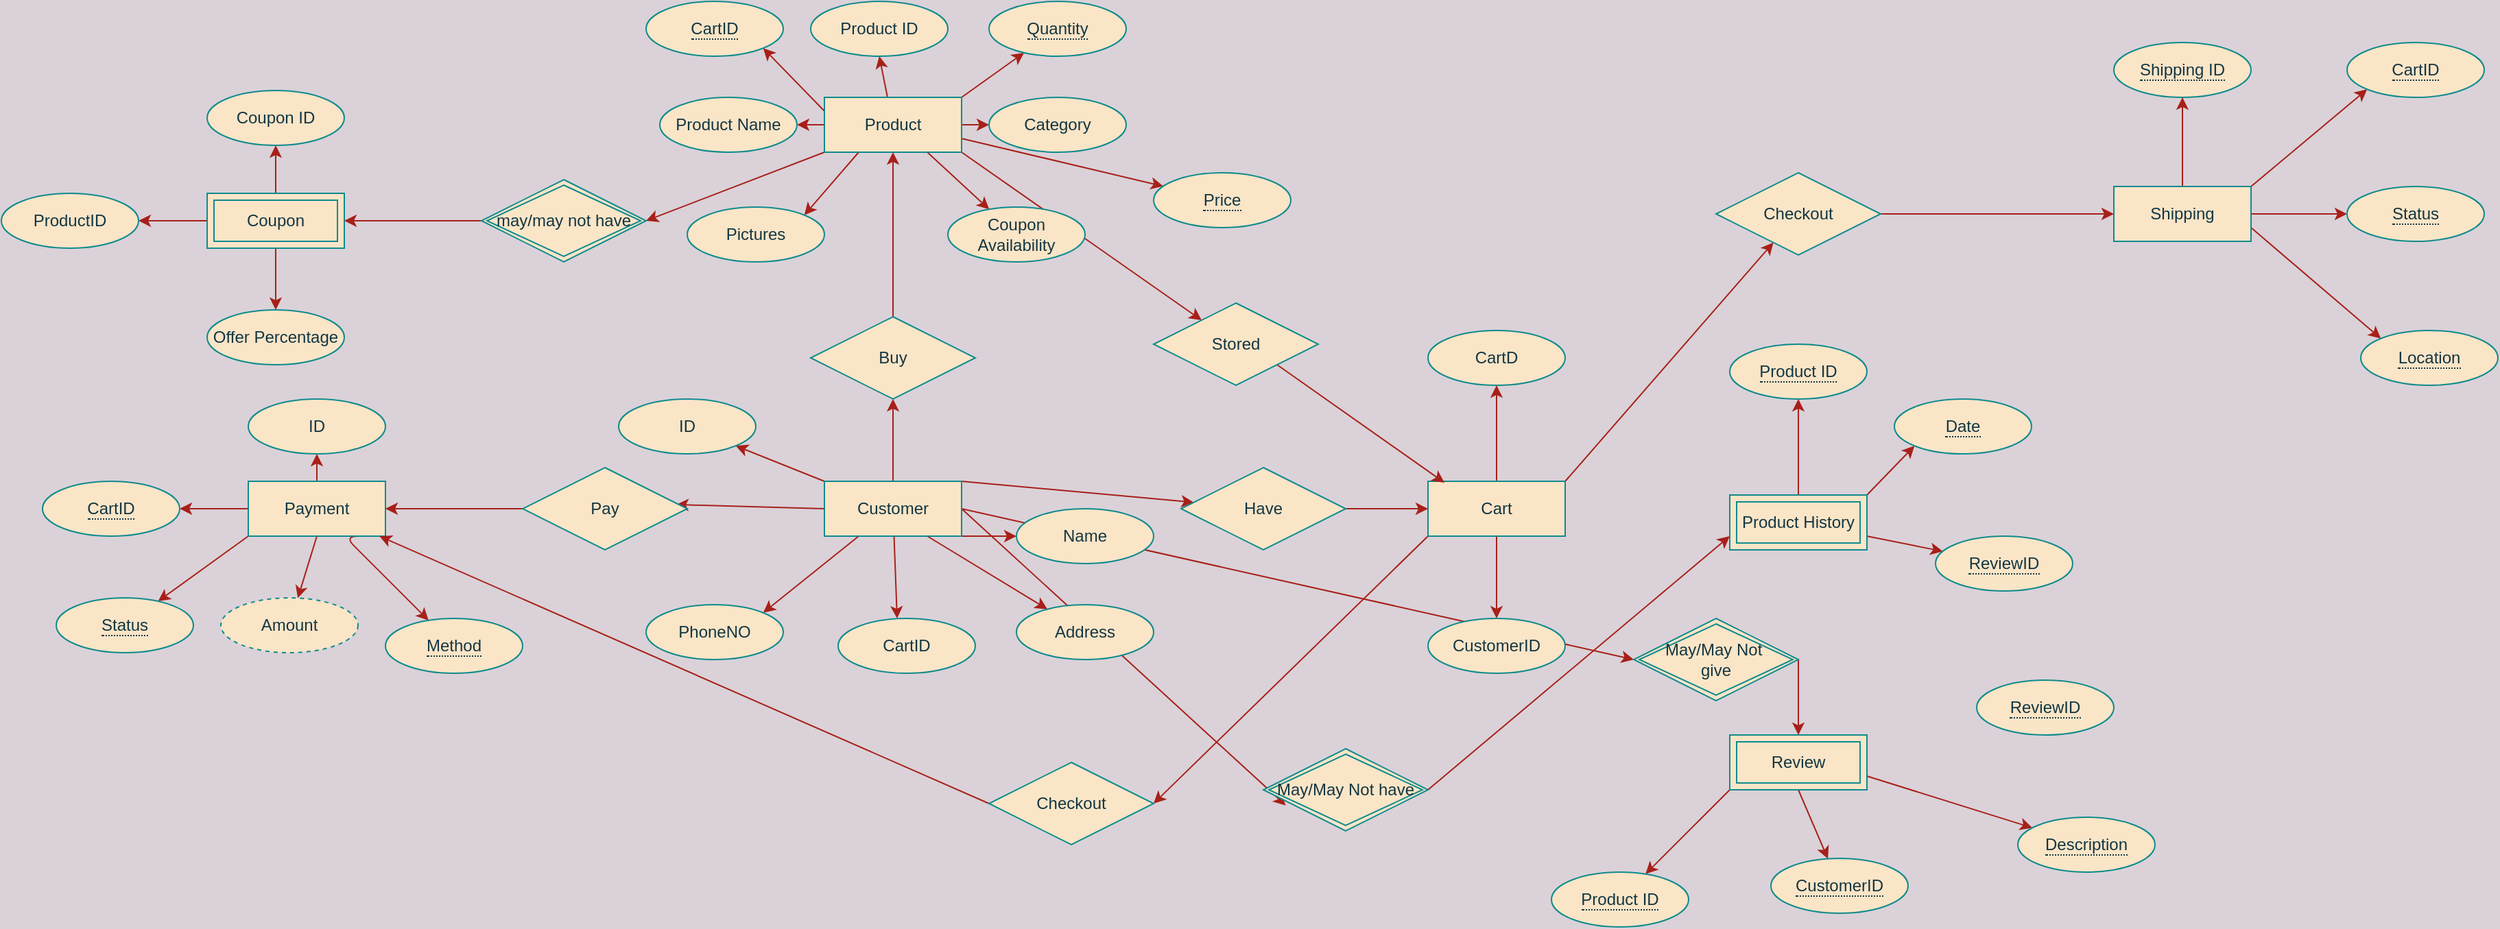 <mxfile>
    <diagram id="J24ozLTC7njJSCi9YuYj" name="Page-1">
        <mxGraphModel dx="3567" dy="797" grid="1" gridSize="10" guides="1" tooltips="1" connect="1" arrows="1" fold="1" page="1" pageScale="1" pageWidth="1100" pageHeight="850" background="#DAD2D8" math="0" shadow="0">
            <root>
                <mxCell id="0"/>
                <mxCell id="1" parent="0"/>
                <mxCell id="495" style="edgeStyle=none;rounded=1;sketch=0;orthogonalLoop=1;jettySize=auto;html=1;fontColor=#143642;strokeColor=#A8201A;fillColor=#FAE5C7;" edge="1" parent="1" source="10" target="489">
                    <mxGeometry relative="1" as="geometry"/>
                </mxCell>
                <mxCell id="496" style="edgeStyle=none;rounded=1;sketch=0;orthogonalLoop=1;jettySize=auto;html=1;exitX=0;exitY=0.5;exitDx=0;exitDy=0;fontColor=#143642;strokeColor=#A8201A;fillColor=#FAE5C7;" edge="1" parent="1" source="10" target="490">
                    <mxGeometry relative="1" as="geometry"/>
                </mxCell>
                <mxCell id="497" style="edgeStyle=none;rounded=1;sketch=0;orthogonalLoop=1;jettySize=auto;html=1;exitX=0.5;exitY=1;exitDx=0;exitDy=0;fontColor=#143642;strokeColor=#A8201A;fillColor=#FAE5C7;" edge="1" parent="1" source="10" target="491">
                    <mxGeometry relative="1" as="geometry"/>
                </mxCell>
                <mxCell id="10" value="Coupon" style="shape=ext;margin=3;double=1;whiteSpace=wrap;html=1;align=center;rounded=0;sketch=0;fontColor=#143642;strokeColor=#0F8B8D;fillColor=#FAE5C7;" vertex="1" parent="1">
                    <mxGeometry x="-1130" y="275" width="100" height="40" as="geometry"/>
                </mxCell>
                <mxCell id="34" style="edgeStyle=none;rounded=1;sketch=0;orthogonalLoop=1;jettySize=auto;html=1;entryX=0.5;entryY=1;entryDx=0;entryDy=0;fontColor=#143642;strokeColor=#A8201A;fillColor=#FAE5C7;" edge="1" parent="1" source="11" target="25">
                    <mxGeometry relative="1" as="geometry"/>
                </mxCell>
                <mxCell id="35" style="edgeStyle=none;rounded=1;sketch=0;orthogonalLoop=1;jettySize=auto;html=1;exitX=0;exitY=0.5;exitDx=0;exitDy=0;entryX=1;entryY=0.5;entryDx=0;entryDy=0;fontColor=#143642;strokeColor=#A8201A;fillColor=#FAE5C7;" edge="1" parent="1" source="11" target="17">
                    <mxGeometry relative="1" as="geometry"/>
                </mxCell>
                <mxCell id="36" style="edgeStyle=none;rounded=1;sketch=0;orthogonalLoop=1;jettySize=auto;html=1;exitX=1;exitY=0.5;exitDx=0;exitDy=0;fontColor=#143642;strokeColor=#A8201A;fillColor=#FAE5C7;" edge="1" parent="1" source="11" target="26">
                    <mxGeometry relative="1" as="geometry"/>
                </mxCell>
                <mxCell id="37" style="edgeStyle=none;rounded=1;sketch=0;orthogonalLoop=1;jettySize=auto;html=1;exitX=0.25;exitY=1;exitDx=0;exitDy=0;entryX=1;entryY=0;entryDx=0;entryDy=0;fontColor=#143642;strokeColor=#A8201A;fillColor=#FAE5C7;" edge="1" parent="1" source="11" target="27">
                    <mxGeometry relative="1" as="geometry"/>
                </mxCell>
                <mxCell id="38" style="edgeStyle=none;rounded=1;sketch=0;orthogonalLoop=1;jettySize=auto;html=1;exitX=0.75;exitY=1;exitDx=0;exitDy=0;fontColor=#143642;strokeColor=#A8201A;fillColor=#FAE5C7;" edge="1" parent="1" source="11" target="28">
                    <mxGeometry relative="1" as="geometry"/>
                </mxCell>
                <mxCell id="63" style="edgeStyle=none;rounded=1;sketch=0;orthogonalLoop=1;jettySize=auto;html=1;exitX=1;exitY=0;exitDx=0;exitDy=0;fontColor=#143642;strokeColor=#A8201A;fillColor=#FAE5C7;" edge="1" parent="1" source="11" target="62">
                    <mxGeometry relative="1" as="geometry"/>
                </mxCell>
                <mxCell id="64" style="edgeStyle=none;rounded=1;sketch=0;orthogonalLoop=1;jettySize=auto;html=1;exitX=0;exitY=0.25;exitDx=0;exitDy=0;entryX=1;entryY=1;entryDx=0;entryDy=0;fontColor=#143642;strokeColor=#A8201A;fillColor=#FAE5C7;" edge="1" parent="1" source="11" target="61">
                    <mxGeometry relative="1" as="geometry"/>
                </mxCell>
                <mxCell id="66" style="edgeStyle=none;rounded=1;sketch=0;orthogonalLoop=1;jettySize=auto;html=1;exitX=1;exitY=1;exitDx=0;exitDy=0;fontColor=#143642;strokeColor=#A8201A;fillColor=#FAE5C7;" edge="1" parent="1" source="11" target="65">
                    <mxGeometry relative="1" as="geometry"/>
                </mxCell>
                <mxCell id="493" style="edgeStyle=none;rounded=1;sketch=0;orthogonalLoop=1;jettySize=auto;html=1;exitX=0;exitY=1;exitDx=0;exitDy=0;entryX=1;entryY=0.5;entryDx=0;entryDy=0;fontColor=#143642;strokeColor=#A8201A;fillColor=#FAE5C7;" edge="1" parent="1" source="11" target="492">
                    <mxGeometry relative="1" as="geometry"/>
                </mxCell>
                <mxCell id="507" style="edgeStyle=none;rounded=1;sketch=0;orthogonalLoop=1;jettySize=auto;html=1;exitX=1;exitY=0.75;exitDx=0;exitDy=0;fontColor=#143642;strokeColor=#A8201A;fillColor=#FAE5C7;" edge="1" parent="1" source="11" target="506">
                    <mxGeometry relative="1" as="geometry"/>
                </mxCell>
                <mxCell id="11" value="Product" style="whiteSpace=wrap;html=1;align=center;rounded=0;sketch=0;fontColor=#143642;strokeColor=#0F8B8D;fillColor=#FAE5C7;" vertex="1" parent="1">
                    <mxGeometry x="-680" y="205" width="100" height="40" as="geometry"/>
                </mxCell>
                <mxCell id="40" value="" style="edgeStyle=none;rounded=1;sketch=0;orthogonalLoop=1;jettySize=auto;html=1;fontColor=#143642;strokeColor=#A8201A;fillColor=#FAE5C7;" edge="1" parent="1" source="12" target="39">
                    <mxGeometry relative="1" as="geometry"/>
                </mxCell>
                <mxCell id="47" value="" style="edgeStyle=none;rounded=1;sketch=0;orthogonalLoop=1;jettySize=auto;html=1;fontColor=#143642;strokeColor=#A8201A;fillColor=#FAE5C7;" edge="1" parent="1" source="12" target="43">
                    <mxGeometry relative="1" as="geometry"/>
                </mxCell>
                <mxCell id="48" style="edgeStyle=none;rounded=1;sketch=0;orthogonalLoop=1;jettySize=auto;html=1;exitX=1;exitY=1;exitDx=0;exitDy=0;entryX=0;entryY=0.5;entryDx=0;entryDy=0;fontColor=#143642;strokeColor=#A8201A;fillColor=#FAE5C7;" edge="1" parent="1" source="12" target="42">
                    <mxGeometry relative="1" as="geometry"/>
                </mxCell>
                <mxCell id="49" style="edgeStyle=none;rounded=1;sketch=0;orthogonalLoop=1;jettySize=auto;html=1;entryX=0.43;entryY=0;entryDx=0;entryDy=0;entryPerimeter=0;fontColor=#143642;strokeColor=#A8201A;fillColor=#FAE5C7;" edge="1" parent="1" source="12" target="44">
                    <mxGeometry relative="1" as="geometry"/>
                </mxCell>
                <mxCell id="50" style="edgeStyle=none;rounded=1;sketch=0;orthogonalLoop=1;jettySize=auto;html=1;exitX=0.25;exitY=1;exitDx=0;exitDy=0;entryX=1;entryY=0;entryDx=0;entryDy=0;fontColor=#143642;strokeColor=#A8201A;fillColor=#FAE5C7;" edge="1" parent="1" source="12" target="45">
                    <mxGeometry relative="1" as="geometry"/>
                </mxCell>
                <mxCell id="51" style="edgeStyle=none;rounded=1;sketch=0;orthogonalLoop=1;jettySize=auto;html=1;exitX=0.75;exitY=1;exitDx=0;exitDy=0;fontColor=#143642;strokeColor=#A8201A;fillColor=#FAE5C7;" edge="1" parent="1" source="12" target="46">
                    <mxGeometry relative="1" as="geometry"/>
                </mxCell>
                <mxCell id="54" style="edgeStyle=none;rounded=1;sketch=0;orthogonalLoop=1;jettySize=auto;html=1;exitX=1;exitY=0;exitDx=0;exitDy=0;fontColor=#143642;strokeColor=#A8201A;fillColor=#FAE5C7;" edge="1" parent="1" source="12" target="53">
                    <mxGeometry relative="1" as="geometry"/>
                </mxCell>
                <mxCell id="500" style="edgeStyle=none;rounded=1;sketch=0;orthogonalLoop=1;jettySize=auto;html=1;exitX=0;exitY=0.5;exitDx=0;exitDy=0;entryX=0.933;entryY=0.45;entryDx=0;entryDy=0;entryPerimeter=0;fontColor=#143642;strokeColor=#A8201A;fillColor=#FAE5C7;" edge="1" parent="1" source="12" target="499">
                    <mxGeometry relative="1" as="geometry"/>
                </mxCell>
                <mxCell id="524" style="edgeStyle=none;rounded=1;sketch=0;orthogonalLoop=1;jettySize=auto;html=1;exitX=1;exitY=0.5;exitDx=0;exitDy=0;entryX=0.136;entryY=0.689;entryDx=0;entryDy=0;entryPerimeter=0;fontColor=#143642;strokeColor=#A8201A;fillColor=#FAE5C7;" edge="1" parent="1" source="12" target="523">
                    <mxGeometry relative="1" as="geometry"/>
                </mxCell>
                <mxCell id="540" style="edgeStyle=none;rounded=1;sketch=0;orthogonalLoop=1;jettySize=auto;html=1;exitX=1;exitY=0.5;exitDx=0;exitDy=0;entryX=0;entryY=0.5;entryDx=0;entryDy=0;fontColor=#143642;strokeColor=#A8201A;fillColor=#FAE5C7;" edge="1" parent="1" source="12" target="536">
                    <mxGeometry relative="1" as="geometry"/>
                </mxCell>
                <mxCell id="12" value="Customer" style="whiteSpace=wrap;html=1;align=center;rounded=0;sketch=0;fontColor=#143642;strokeColor=#0F8B8D;fillColor=#FAE5C7;" vertex="1" parent="1">
                    <mxGeometry x="-680" y="485" width="100" height="40" as="geometry"/>
                </mxCell>
                <mxCell id="59" style="edgeStyle=none;rounded=1;sketch=0;orthogonalLoop=1;jettySize=auto;html=1;entryX=0.5;entryY=0;entryDx=0;entryDy=0;fontColor=#143642;strokeColor=#A8201A;fillColor=#FAE5C7;" edge="1" parent="1" source="13" target="58">
                    <mxGeometry relative="1" as="geometry"/>
                </mxCell>
                <mxCell id="60" style="edgeStyle=none;rounded=1;sketch=0;orthogonalLoop=1;jettySize=auto;html=1;fontColor=#143642;strokeColor=#A8201A;fillColor=#FAE5C7;" edge="1" parent="1" source="13" target="57">
                    <mxGeometry relative="1" as="geometry"/>
                </mxCell>
                <mxCell id="517" style="edgeStyle=none;rounded=1;sketch=0;orthogonalLoop=1;jettySize=auto;html=1;exitX=0;exitY=1;exitDx=0;exitDy=0;entryX=1;entryY=0.5;entryDx=0;entryDy=0;fontColor=#143642;strokeColor=#A8201A;fillColor=#FAE5C7;" edge="1" parent="1" source="13" target="516">
                    <mxGeometry relative="1" as="geometry"/>
                </mxCell>
                <mxCell id="548" style="edgeStyle=none;rounded=1;sketch=0;orthogonalLoop=1;jettySize=auto;html=1;exitX=1;exitY=0;exitDx=0;exitDy=0;fontColor=#143642;strokeColor=#A8201A;fillColor=#FAE5C7;" edge="1" parent="1" source="13" target="547">
                    <mxGeometry relative="1" as="geometry"/>
                </mxCell>
                <mxCell id="13" value="Cart" style="whiteSpace=wrap;html=1;align=center;rounded=0;sketch=0;fontColor=#143642;strokeColor=#0F8B8D;fillColor=#FAE5C7;" vertex="1" parent="1">
                    <mxGeometry x="-240" y="485" width="100" height="40" as="geometry"/>
                </mxCell>
                <mxCell id="511" value="" style="edgeStyle=none;rounded=1;sketch=0;orthogonalLoop=1;jettySize=auto;html=1;fontColor=#143642;strokeColor=#A8201A;fillColor=#FAE5C7;" edge="1" parent="1" source="14" target="505">
                    <mxGeometry relative="1" as="geometry"/>
                </mxCell>
                <mxCell id="512" value="" style="edgeStyle=none;rounded=1;sketch=0;orthogonalLoop=1;jettySize=auto;html=1;fontColor=#143642;strokeColor=#A8201A;fillColor=#FAE5C7;" edge="1" parent="1" source="14" target="509">
                    <mxGeometry relative="1" as="geometry"/>
                </mxCell>
                <mxCell id="513" style="edgeStyle=none;rounded=1;sketch=0;orthogonalLoop=1;jettySize=auto;html=1;exitX=0.5;exitY=1;exitDx=0;exitDy=0;fontColor=#143642;strokeColor=#A8201A;fillColor=#FAE5C7;" edge="1" parent="1" source="14" target="508">
                    <mxGeometry relative="1" as="geometry"/>
                </mxCell>
                <mxCell id="514" style="edgeStyle=none;rounded=1;sketch=0;orthogonalLoop=1;jettySize=auto;html=1;exitX=0;exitY=1;exitDx=0;exitDy=0;fontColor=#143642;strokeColor=#A8201A;fillColor=#FAE5C7;" edge="1" parent="1" source="14" target="502">
                    <mxGeometry relative="1" as="geometry"/>
                </mxCell>
                <mxCell id="515" style="edgeStyle=none;rounded=1;sketch=0;orthogonalLoop=1;jettySize=auto;html=1;exitX=1;exitY=1;exitDx=0;exitDy=0;fontColor=#143642;strokeColor=#A8201A;fillColor=#FAE5C7;" edge="1" parent="1" source="14" target="503">
                    <mxGeometry relative="1" as="geometry">
                        <Array as="points">
                            <mxPoint x="-1030" y="525"/>
                        </Array>
                    </mxGeometry>
                </mxCell>
                <mxCell id="14" value="Payment" style="whiteSpace=wrap;html=1;align=center;rounded=0;sketch=0;fontColor=#143642;strokeColor=#0F8B8D;fillColor=#FAE5C7;" vertex="1" parent="1">
                    <mxGeometry x="-1100" y="485" width="100" height="40" as="geometry"/>
                </mxCell>
                <mxCell id="533" style="edgeStyle=none;rounded=1;sketch=0;orthogonalLoop=1;jettySize=auto;html=1;entryX=0.5;entryY=1;entryDx=0;entryDy=0;fontColor=#143642;strokeColor=#A8201A;fillColor=#FAE5C7;" edge="1" parent="1" source="15" target="520">
                    <mxGeometry relative="1" as="geometry"/>
                </mxCell>
                <mxCell id="534" style="edgeStyle=none;rounded=1;sketch=0;orthogonalLoop=1;jettySize=auto;html=1;exitX=1;exitY=0;exitDx=0;exitDy=0;entryX=0;entryY=1;entryDx=0;entryDy=0;fontColor=#143642;strokeColor=#A8201A;fillColor=#FAE5C7;" edge="1" parent="1" source="15" target="527">
                    <mxGeometry relative="1" as="geometry"/>
                </mxCell>
                <mxCell id="535" style="edgeStyle=none;rounded=1;sketch=0;orthogonalLoop=1;jettySize=auto;html=1;exitX=1;exitY=0.75;exitDx=0;exitDy=0;fontColor=#143642;strokeColor=#A8201A;fillColor=#FAE5C7;" edge="1" parent="1" source="15" target="528">
                    <mxGeometry relative="1" as="geometry"/>
                </mxCell>
                <mxCell id="15" value="Product History" style="shape=ext;margin=3;double=1;whiteSpace=wrap;html=1;align=center;rounded=0;sketch=0;fontColor=#143642;strokeColor=#0F8B8D;fillColor=#FAE5C7;" vertex="1" parent="1">
                    <mxGeometry x="-20" y="495" width="100" height="40" as="geometry"/>
                </mxCell>
                <mxCell id="537" style="edgeStyle=none;rounded=1;sketch=0;orthogonalLoop=1;jettySize=auto;html=1;exitX=0;exitY=1;exitDx=0;exitDy=0;fontColor=#143642;strokeColor=#A8201A;fillColor=#FAE5C7;" edge="1" parent="1" source="16" target="532">
                    <mxGeometry relative="1" as="geometry"/>
                </mxCell>
                <mxCell id="538" style="edgeStyle=none;rounded=1;sketch=0;orthogonalLoop=1;jettySize=auto;html=1;exitX=0.5;exitY=1;exitDx=0;exitDy=0;fontColor=#143642;strokeColor=#A8201A;fillColor=#FAE5C7;" edge="1" parent="1" source="16" target="531">
                    <mxGeometry relative="1" as="geometry"/>
                </mxCell>
                <mxCell id="539" style="edgeStyle=none;rounded=1;sketch=0;orthogonalLoop=1;jettySize=auto;html=1;exitX=1;exitY=0.75;exitDx=0;exitDy=0;fontColor=#143642;strokeColor=#A8201A;fillColor=#FAE5C7;" edge="1" parent="1" source="16" target="530">
                    <mxGeometry relative="1" as="geometry"/>
                </mxCell>
                <mxCell id="16" value="Review" style="shape=ext;margin=3;double=1;whiteSpace=wrap;html=1;align=center;rounded=0;sketch=0;fontColor=#143642;strokeColor=#0F8B8D;fillColor=#FAE5C7;" vertex="1" parent="1">
                    <mxGeometry x="-20" y="670" width="100" height="40" as="geometry"/>
                </mxCell>
                <mxCell id="17" value="Product Name" style="ellipse;whiteSpace=wrap;html=1;align=center;rounded=0;sketch=0;fontColor=#143642;strokeColor=#0F8B8D;fillColor=#FAE5C7;" vertex="1" parent="1">
                    <mxGeometry x="-800" y="205" width="100" height="40" as="geometry"/>
                </mxCell>
                <mxCell id="25" value="Product ID" style="ellipse;whiteSpace=wrap;html=1;align=center;rounded=0;sketch=0;fontColor=#143642;strokeColor=#0F8B8D;fillColor=#FAE5C7;" vertex="1" parent="1">
                    <mxGeometry x="-690" y="135" width="100" height="40" as="geometry"/>
                </mxCell>
                <mxCell id="26" value="Category" style="ellipse;whiteSpace=wrap;html=1;align=center;rounded=0;sketch=0;fontColor=#143642;strokeColor=#0F8B8D;fillColor=#FAE5C7;" vertex="1" parent="1">
                    <mxGeometry x="-560" y="205" width="100" height="40" as="geometry"/>
                </mxCell>
                <mxCell id="27" value="Pictures" style="ellipse;whiteSpace=wrap;html=1;align=center;rounded=0;sketch=0;fontColor=#143642;strokeColor=#0F8B8D;fillColor=#FAE5C7;" vertex="1" parent="1">
                    <mxGeometry x="-780" y="285" width="100" height="40" as="geometry"/>
                </mxCell>
                <mxCell id="28" value="Coupon Availability" style="ellipse;whiteSpace=wrap;html=1;align=center;rounded=0;sketch=0;fontColor=#143642;strokeColor=#0F8B8D;fillColor=#FAE5C7;" vertex="1" parent="1">
                    <mxGeometry x="-590" y="285" width="100" height="40" as="geometry"/>
                </mxCell>
                <mxCell id="41" style="edgeStyle=none;rounded=1;sketch=0;orthogonalLoop=1;jettySize=auto;html=1;exitX=0.5;exitY=0;exitDx=0;exitDy=0;entryX=0.5;entryY=1;entryDx=0;entryDy=0;fontColor=#143642;strokeColor=#A8201A;fillColor=#FAE5C7;" edge="1" parent="1" source="39" target="11">
                    <mxGeometry relative="1" as="geometry"/>
                </mxCell>
                <mxCell id="39" value="Buy" style="shape=rhombus;perimeter=rhombusPerimeter;whiteSpace=wrap;html=1;align=center;rounded=0;sketch=0;fontColor=#143642;strokeColor=#0F8B8D;fillColor=#FAE5C7;" vertex="1" parent="1">
                    <mxGeometry x="-690" y="365" width="120" height="60" as="geometry"/>
                </mxCell>
                <mxCell id="42" value="Name" style="ellipse;whiteSpace=wrap;html=1;align=center;rounded=0;sketch=0;fontColor=#143642;strokeColor=#0F8B8D;fillColor=#FAE5C7;" vertex="1" parent="1">
                    <mxGeometry x="-540" y="505" width="100" height="40" as="geometry"/>
                </mxCell>
                <mxCell id="43" value="ID" style="ellipse;whiteSpace=wrap;html=1;align=center;rounded=0;sketch=0;fontColor=#143642;strokeColor=#0F8B8D;fillColor=#FAE5C7;" vertex="1" parent="1">
                    <mxGeometry x="-830" y="425" width="100" height="40" as="geometry"/>
                </mxCell>
                <mxCell id="44" value="CartID" style="ellipse;whiteSpace=wrap;html=1;align=center;rounded=0;sketch=0;fontColor=#143642;strokeColor=#0F8B8D;fillColor=#FAE5C7;" vertex="1" parent="1">
                    <mxGeometry x="-670" y="585" width="100" height="40" as="geometry"/>
                </mxCell>
                <mxCell id="45" value="PhoneNO" style="ellipse;whiteSpace=wrap;html=1;align=center;rounded=0;sketch=0;fontColor=#143642;strokeColor=#0F8B8D;fillColor=#FAE5C7;" vertex="1" parent="1">
                    <mxGeometry x="-810" y="575" width="100" height="40" as="geometry"/>
                </mxCell>
                <mxCell id="46" value="Address" style="ellipse;whiteSpace=wrap;html=1;align=center;rounded=0;sketch=0;fontColor=#143642;strokeColor=#0F8B8D;fillColor=#FAE5C7;" vertex="1" parent="1">
                    <mxGeometry x="-540" y="575" width="100" height="40" as="geometry"/>
                </mxCell>
                <mxCell id="55" style="edgeStyle=none;rounded=1;sketch=0;orthogonalLoop=1;jettySize=auto;html=1;exitX=1;exitY=0.5;exitDx=0;exitDy=0;fontColor=#143642;strokeColor=#A8201A;fillColor=#FAE5C7;" edge="1" parent="1" source="53" target="13">
                    <mxGeometry relative="1" as="geometry"/>
                </mxCell>
                <mxCell id="53" value="Have" style="shape=rhombus;perimeter=rhombusPerimeter;whiteSpace=wrap;html=1;align=center;rounded=0;sketch=0;fontColor=#143642;strokeColor=#0F8B8D;fillColor=#FAE5C7;" vertex="1" parent="1">
                    <mxGeometry x="-420" y="475" width="120" height="60" as="geometry"/>
                </mxCell>
                <mxCell id="57" value="CartD" style="ellipse;whiteSpace=wrap;html=1;align=center;rounded=0;sketch=0;fontColor=#143642;strokeColor=#0F8B8D;fillColor=#FAE5C7;" vertex="1" parent="1">
                    <mxGeometry x="-240" y="375" width="100" height="40" as="geometry"/>
                </mxCell>
                <mxCell id="58" value="CustomerID" style="ellipse;whiteSpace=wrap;html=1;align=center;rounded=0;sketch=0;fontColor=#143642;strokeColor=#0F8B8D;fillColor=#FAE5C7;" vertex="1" parent="1">
                    <mxGeometry x="-240" y="585" width="100" height="40" as="geometry"/>
                </mxCell>
                <mxCell id="61" value="&lt;span style=&quot;border-bottom: 1px dotted&quot;&gt;CartID&lt;/span&gt;" style="ellipse;whiteSpace=wrap;html=1;align=center;rounded=0;sketch=0;fontColor=#143642;strokeColor=#0F8B8D;fillColor=#FAE5C7;" vertex="1" parent="1">
                    <mxGeometry x="-810" y="135" width="100" height="40" as="geometry"/>
                </mxCell>
                <mxCell id="62" value="&lt;span style=&quot;border-bottom: 1px dotted&quot;&gt;Quantity&lt;/span&gt;" style="ellipse;whiteSpace=wrap;html=1;align=center;rounded=0;sketch=0;fontColor=#143642;strokeColor=#0F8B8D;fillColor=#FAE5C7;" vertex="1" parent="1">
                    <mxGeometry x="-560" y="135" width="100" height="40" as="geometry"/>
                </mxCell>
                <mxCell id="67" style="edgeStyle=none;rounded=1;sketch=0;orthogonalLoop=1;jettySize=auto;html=1;exitX=1;exitY=1;exitDx=0;exitDy=0;entryX=0.12;entryY=0.025;entryDx=0;entryDy=0;entryPerimeter=0;fontColor=#143642;strokeColor=#A8201A;fillColor=#FAE5C7;" edge="1" parent="1" source="65" target="13">
                    <mxGeometry relative="1" as="geometry"/>
                </mxCell>
                <mxCell id="65" value="Stored" style="shape=rhombus;perimeter=rhombusPerimeter;whiteSpace=wrap;html=1;align=center;rounded=0;sketch=0;fontColor=#143642;strokeColor=#0F8B8D;fillColor=#FAE5C7;" vertex="1" parent="1">
                    <mxGeometry x="-440" y="355" width="120" height="60" as="geometry"/>
                </mxCell>
                <mxCell id="489" value="Coupon ID" style="ellipse;whiteSpace=wrap;html=1;align=center;rounded=0;sketch=0;fontColor=#143642;strokeColor=#0F8B8D;fillColor=#FAE5C7;" vertex="1" parent="1">
                    <mxGeometry x="-1130" y="200" width="100" height="40" as="geometry"/>
                </mxCell>
                <mxCell id="490" value="ProductID" style="ellipse;whiteSpace=wrap;html=1;align=center;rounded=0;sketch=0;fontColor=#143642;strokeColor=#0F8B8D;fillColor=#FAE5C7;" vertex="1" parent="1">
                    <mxGeometry x="-1280" y="275" width="100" height="40" as="geometry"/>
                </mxCell>
                <mxCell id="491" value="Offer Percentage" style="ellipse;whiteSpace=wrap;html=1;align=center;rounded=0;sketch=0;fontColor=#143642;strokeColor=#0F8B8D;fillColor=#FAE5C7;" vertex="1" parent="1">
                    <mxGeometry x="-1130" y="360" width="100" height="40" as="geometry"/>
                </mxCell>
                <mxCell id="494" style="edgeStyle=none;rounded=1;sketch=0;orthogonalLoop=1;jettySize=auto;html=1;exitX=0;exitY=0.5;exitDx=0;exitDy=0;fontColor=#143642;strokeColor=#A8201A;fillColor=#FAE5C7;" edge="1" parent="1" source="492" target="10">
                    <mxGeometry relative="1" as="geometry"/>
                </mxCell>
                <mxCell id="492" value="may/may not have" style="shape=rhombus;double=1;perimeter=rhombusPerimeter;whiteSpace=wrap;html=1;align=center;rounded=0;sketch=0;fontColor=#143642;strokeColor=#0F8B8D;fillColor=#FAE5C7;" vertex="1" parent="1">
                    <mxGeometry x="-930" y="265" width="120" height="60" as="geometry"/>
                </mxCell>
                <mxCell id="501" style="edgeStyle=none;rounded=1;sketch=0;orthogonalLoop=1;jettySize=auto;html=1;exitX=0;exitY=0.5;exitDx=0;exitDy=0;entryX=1;entryY=0.5;entryDx=0;entryDy=0;fontColor=#143642;strokeColor=#A8201A;fillColor=#FAE5C7;" edge="1" parent="1" source="499" target="14">
                    <mxGeometry relative="1" as="geometry"/>
                </mxCell>
                <mxCell id="499" value="Pay" style="shape=rhombus;perimeter=rhombusPerimeter;whiteSpace=wrap;html=1;align=center;rounded=0;sketch=0;fontColor=#143642;strokeColor=#0F8B8D;fillColor=#FAE5C7;" vertex="1" parent="1">
                    <mxGeometry x="-900" y="475" width="120" height="60" as="geometry"/>
                </mxCell>
                <mxCell id="502" value="&lt;span style=&quot;border-bottom: 1px dotted&quot;&gt;Status&lt;/span&gt;" style="ellipse;whiteSpace=wrap;html=1;align=center;rounded=0;sketch=0;fontColor=#143642;strokeColor=#0F8B8D;fillColor=#FAE5C7;" vertex="1" parent="1">
                    <mxGeometry x="-1240" y="570" width="100" height="40" as="geometry"/>
                </mxCell>
                <mxCell id="503" value="&lt;span style=&quot;border-bottom: 1px dotted&quot;&gt;Method&lt;/span&gt;" style="ellipse;whiteSpace=wrap;html=1;align=center;rounded=0;sketch=0;fontColor=#143642;strokeColor=#0F8B8D;fillColor=#FAE5C7;" vertex="1" parent="1">
                    <mxGeometry x="-1000" y="585" width="100" height="40" as="geometry"/>
                </mxCell>
                <mxCell id="505" value="ID" style="ellipse;whiteSpace=wrap;html=1;align=center;rounded=0;sketch=0;fontColor=#143642;strokeColor=#0F8B8D;fillColor=#FAE5C7;" vertex="1" parent="1">
                    <mxGeometry x="-1100" y="425" width="100" height="40" as="geometry"/>
                </mxCell>
                <mxCell id="506" value="&lt;span style=&quot;border-bottom: 1px dotted&quot;&gt;Price&lt;/span&gt;" style="ellipse;whiteSpace=wrap;html=1;align=center;rounded=0;sketch=0;fontColor=#143642;strokeColor=#0F8B8D;fillColor=#FAE5C7;" vertex="1" parent="1">
                    <mxGeometry x="-440" y="260" width="100" height="40" as="geometry"/>
                </mxCell>
                <mxCell id="508" value="Amount" style="ellipse;whiteSpace=wrap;html=1;align=center;dashed=1;rounded=0;sketch=0;fontColor=#143642;strokeColor=#0F8B8D;fillColor=#FAE5C7;" vertex="1" parent="1">
                    <mxGeometry x="-1120" y="570" width="100" height="40" as="geometry"/>
                </mxCell>
                <mxCell id="509" value="&lt;span style=&quot;border-bottom: 1px dotted&quot;&gt;CartID&lt;/span&gt;" style="ellipse;whiteSpace=wrap;html=1;align=center;rounded=0;sketch=0;fontColor=#143642;strokeColor=#0F8B8D;fillColor=#FAE5C7;" vertex="1" parent="1">
                    <mxGeometry x="-1250" y="485" width="100" height="40" as="geometry"/>
                </mxCell>
                <mxCell id="518" style="edgeStyle=none;rounded=1;sketch=0;orthogonalLoop=1;jettySize=auto;html=1;exitX=0;exitY=0.5;exitDx=0;exitDy=0;fontColor=#143642;strokeColor=#A8201A;fillColor=#FAE5C7;" edge="1" parent="1" source="516" target="14">
                    <mxGeometry relative="1" as="geometry"/>
                </mxCell>
                <mxCell id="516" value="Checkout" style="shape=rhombus;perimeter=rhombusPerimeter;whiteSpace=wrap;html=1;align=center;rounded=0;sketch=0;fontColor=#143642;strokeColor=#0F8B8D;fillColor=#FAE5C7;" vertex="1" parent="1">
                    <mxGeometry x="-560" y="690" width="120" height="60" as="geometry"/>
                </mxCell>
                <mxCell id="520" value="&lt;span style=&quot;border-bottom: 1px dotted&quot;&gt;Product ID&lt;/span&gt;" style="ellipse;whiteSpace=wrap;html=1;align=center;rounded=0;sketch=0;fontColor=#143642;strokeColor=#0F8B8D;fillColor=#FAE5C7;" vertex="1" parent="1">
                    <mxGeometry x="-20" y="385" width="100" height="40" as="geometry"/>
                </mxCell>
                <mxCell id="525" style="edgeStyle=none;rounded=1;sketch=0;orthogonalLoop=1;jettySize=auto;html=1;exitX=1;exitY=0.5;exitDx=0;exitDy=0;entryX=0;entryY=0.75;entryDx=0;entryDy=0;fontColor=#143642;strokeColor=#A8201A;fillColor=#FAE5C7;" edge="1" parent="1" source="523" target="15">
                    <mxGeometry relative="1" as="geometry"/>
                </mxCell>
                <mxCell id="523" value="May/May Not have" style="shape=rhombus;double=1;perimeter=rhombusPerimeter;whiteSpace=wrap;html=1;align=center;rounded=0;sketch=0;fontColor=#143642;strokeColor=#0F8B8D;fillColor=#FAE5C7;" vertex="1" parent="1">
                    <mxGeometry x="-360" y="680" width="120" height="60" as="geometry"/>
                </mxCell>
                <mxCell id="527" value="&lt;span style=&quot;border-bottom: 1px dotted&quot;&gt;Date&lt;/span&gt;" style="ellipse;whiteSpace=wrap;html=1;align=center;rounded=0;sketch=0;fontColor=#143642;strokeColor=#0F8B8D;fillColor=#FAE5C7;" vertex="1" parent="1">
                    <mxGeometry x="100" y="425" width="100" height="40" as="geometry"/>
                </mxCell>
                <mxCell id="528" value="&lt;span style=&quot;border-bottom: 1px dotted&quot;&gt;ReviewID&lt;/span&gt;" style="ellipse;whiteSpace=wrap;html=1;align=center;rounded=0;sketch=0;fontColor=#143642;strokeColor=#0F8B8D;fillColor=#FAE5C7;" vertex="1" parent="1">
                    <mxGeometry x="130" y="525" width="100" height="40" as="geometry"/>
                </mxCell>
                <mxCell id="529" value="&lt;span style=&quot;border-bottom: 1px dotted&quot;&gt;ReviewID&lt;/span&gt;" style="ellipse;whiteSpace=wrap;html=1;align=center;rounded=0;sketch=0;fontColor=#143642;strokeColor=#0F8B8D;fillColor=#FAE5C7;" vertex="1" parent="1">
                    <mxGeometry x="160" y="630" width="100" height="40" as="geometry"/>
                </mxCell>
                <mxCell id="530" value="&lt;span style=&quot;border-bottom: 1px dotted&quot;&gt;Description&lt;/span&gt;" style="ellipse;whiteSpace=wrap;html=1;align=center;rounded=0;sketch=0;fontColor=#143642;strokeColor=#0F8B8D;fillColor=#FAE5C7;" vertex="1" parent="1">
                    <mxGeometry x="190" y="730" width="100" height="40" as="geometry"/>
                </mxCell>
                <mxCell id="531" value="&lt;span style=&quot;border-bottom: 1px dotted&quot;&gt;CustomerID&lt;/span&gt;" style="ellipse;whiteSpace=wrap;html=1;align=center;rounded=0;sketch=0;fontColor=#143642;strokeColor=#0F8B8D;fillColor=#FAE5C7;" vertex="1" parent="1">
                    <mxGeometry x="10" y="760" width="100" height="40" as="geometry"/>
                </mxCell>
                <mxCell id="532" value="&lt;span style=&quot;border-bottom: 1px dotted&quot;&gt;Product ID&lt;/span&gt;" style="ellipse;whiteSpace=wrap;html=1;align=center;rounded=0;sketch=0;fontColor=#143642;strokeColor=#0F8B8D;fillColor=#FAE5C7;" vertex="1" parent="1">
                    <mxGeometry x="-150" y="770" width="100" height="40" as="geometry"/>
                </mxCell>
                <mxCell id="541" style="edgeStyle=none;rounded=1;sketch=0;orthogonalLoop=1;jettySize=auto;html=1;exitX=1;exitY=0.5;exitDx=0;exitDy=0;entryX=0.5;entryY=0;entryDx=0;entryDy=0;fontColor=#143642;strokeColor=#A8201A;fillColor=#FAE5C7;" edge="1" parent="1" source="536" target="16">
                    <mxGeometry relative="1" as="geometry"/>
                </mxCell>
                <mxCell id="536" value="May/May Not&amp;nbsp;&lt;br&gt;give" style="shape=rhombus;double=1;perimeter=rhombusPerimeter;whiteSpace=wrap;html=1;align=center;rounded=0;sketch=0;fontColor=#143642;strokeColor=#0F8B8D;fillColor=#FAE5C7;" vertex="1" parent="1">
                    <mxGeometry x="-90" y="585" width="120" height="60" as="geometry"/>
                </mxCell>
                <mxCell id="550" style="edgeStyle=none;rounded=1;sketch=0;orthogonalLoop=1;jettySize=auto;html=1;exitX=1;exitY=0.5;exitDx=0;exitDy=0;entryX=0;entryY=0.5;entryDx=0;entryDy=0;fontColor=#143642;strokeColor=#A8201A;fillColor=#FAE5C7;" edge="1" parent="1" source="542" target="544">
                    <mxGeometry relative="1" as="geometry"/>
                </mxCell>
                <mxCell id="551" style="edgeStyle=none;rounded=1;sketch=0;orthogonalLoop=1;jettySize=auto;html=1;exitX=0.5;exitY=0;exitDx=0;exitDy=0;fontColor=#143642;strokeColor=#A8201A;fillColor=#FAE5C7;" edge="1" parent="1" source="542" target="545">
                    <mxGeometry relative="1" as="geometry"/>
                </mxCell>
                <mxCell id="552" style="edgeStyle=none;rounded=1;sketch=0;orthogonalLoop=1;jettySize=auto;html=1;exitX=1;exitY=0;exitDx=0;exitDy=0;entryX=0;entryY=1;entryDx=0;entryDy=0;fontColor=#143642;strokeColor=#A8201A;fillColor=#FAE5C7;" edge="1" parent="1" source="542" target="543">
                    <mxGeometry relative="1" as="geometry"/>
                </mxCell>
                <mxCell id="553" style="edgeStyle=none;rounded=1;sketch=0;orthogonalLoop=1;jettySize=auto;html=1;exitX=1;exitY=0.75;exitDx=0;exitDy=0;entryX=0;entryY=0;entryDx=0;entryDy=0;fontColor=#143642;strokeColor=#A8201A;fillColor=#FAE5C7;" edge="1" parent="1" source="542" target="546">
                    <mxGeometry relative="1" as="geometry"/>
                </mxCell>
                <mxCell id="542" value="Shipping" style="whiteSpace=wrap;html=1;align=center;rounded=0;sketch=0;fontColor=#143642;strokeColor=#0F8B8D;fillColor=#FAE5C7;" vertex="1" parent="1">
                    <mxGeometry x="260" y="270" width="100" height="40" as="geometry"/>
                </mxCell>
                <mxCell id="543" value="&lt;span style=&quot;border-bottom: 1px dotted&quot;&gt;CartID&lt;/span&gt;" style="ellipse;whiteSpace=wrap;html=1;align=center;rounded=0;sketch=0;fontColor=#143642;strokeColor=#0F8B8D;fillColor=#FAE5C7;" vertex="1" parent="1">
                    <mxGeometry x="430" y="165" width="100" height="40" as="geometry"/>
                </mxCell>
                <mxCell id="544" value="&lt;span style=&quot;border-bottom: 1px dotted&quot;&gt;Status&lt;/span&gt;" style="ellipse;whiteSpace=wrap;html=1;align=center;rounded=0;sketch=0;fontColor=#143642;strokeColor=#0F8B8D;fillColor=#FAE5C7;" vertex="1" parent="1">
                    <mxGeometry x="430" y="270" width="100" height="40" as="geometry"/>
                </mxCell>
                <mxCell id="545" value="&lt;span style=&quot;border-bottom: 1px dotted&quot;&gt;Shipping ID&lt;/span&gt;" style="ellipse;whiteSpace=wrap;html=1;align=center;rounded=0;sketch=0;fontColor=#143642;strokeColor=#0F8B8D;fillColor=#FAE5C7;" vertex="1" parent="1">
                    <mxGeometry x="260" y="165" width="100" height="40" as="geometry"/>
                </mxCell>
                <mxCell id="546" value="&lt;span style=&quot;border-bottom: 1px dotted&quot;&gt;Location&lt;/span&gt;" style="ellipse;whiteSpace=wrap;html=1;align=center;rounded=0;sketch=0;fontColor=#143642;strokeColor=#0F8B8D;fillColor=#FAE5C7;" vertex="1" parent="1">
                    <mxGeometry x="440" y="375" width="100" height="40" as="geometry"/>
                </mxCell>
                <mxCell id="549" style="edgeStyle=none;rounded=1;sketch=0;orthogonalLoop=1;jettySize=auto;html=1;exitX=1;exitY=0.5;exitDx=0;exitDy=0;fontColor=#143642;strokeColor=#A8201A;fillColor=#FAE5C7;" edge="1" parent="1" source="547" target="542">
                    <mxGeometry relative="1" as="geometry"/>
                </mxCell>
                <mxCell id="547" value="Checkout" style="shape=rhombus;perimeter=rhombusPerimeter;whiteSpace=wrap;html=1;align=center;rounded=0;sketch=0;fontColor=#143642;strokeColor=#0F8B8D;fillColor=#FAE5C7;" vertex="1" parent="1">
                    <mxGeometry x="-30" y="260" width="120" height="60" as="geometry"/>
                </mxCell>
            </root>
        </mxGraphModel>
    </diagram>
</mxfile>